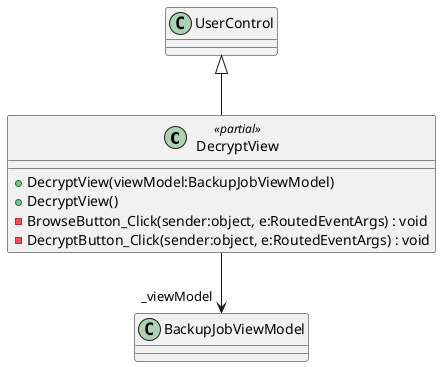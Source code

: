 @startuml
class DecryptView <<partial>> {
    + DecryptView(viewModel:BackupJobViewModel)
    + DecryptView()
    - BrowseButton_Click(sender:object, e:RoutedEventArgs) : void
    - DecryptButton_Click(sender:object, e:RoutedEventArgs) : void
}
UserControl <|-- DecryptView
DecryptView --> "_viewModel" BackupJobViewModel
@enduml
